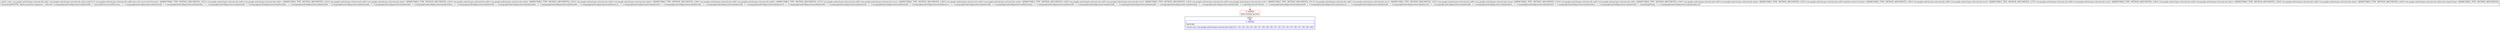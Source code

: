 digraph "CFG forcom.google.android.gms.internal.ads.zzbyr.zza(Lcom\/google\/android\/gms\/internal\/ads\/zzdtt;Lcom\/google\/android\/gms\/internal\/ads\/zzdtt;Lcom\/google\/android\/gms\/internal\/ads\/zzdtt;Lcom\/google\/android\/gms\/internal\/ads\/zzdtt;Lcom\/google\/android\/gms\/internal\/ads\/zzdtt;Lcom\/google\/android\/gms\/internal\/ads\/zzdtt;Lcom\/google\/android\/gms\/internal\/ads\/zzdtt;Lcom\/google\/android\/gms\/internal\/ads\/zzdtt;Lcom\/google\/android\/gms\/internal\/ads\/zzdtt;Lcom\/google\/android\/gms\/internal\/ads\/zzdtt;Lcom\/google\/android\/gms\/internal\/ads\/zzdtt;Lcom\/google\/android\/gms\/internal\/ads\/zzdtt;Lcom\/google\/android\/gms\/internal\/ads\/zzdtt;Lcom\/google\/android\/gms\/internal\/ads\/zzdtt;Lcom\/google\/android\/gms\/internal\/ads\/zzdtt;Lcom\/google\/android\/gms\/internal\/ads\/zzdtt;Lcom\/google\/android\/gms\/internal\/ads\/zzdtt;Lcom\/google\/android\/gms\/internal\/ads\/zzdtt;Lcom\/google\/android\/gms\/internal\/ads\/zzdtt;Lcom\/google\/android\/gms\/internal\/ads\/zzdtt;)Lcom\/google\/android\/gms\/internal\/ads\/zzbyr;" {
subgraph cluster_Region_1638283242 {
label = "R(1:1)";
node [shape=record,color=blue];
Node_1 [shape=record,label="{1\:\ 0x002d|RETURN\l|return new com.google.android.gms.internal.ads.zzbyr(r21, r22, r23, r24, r25, r26, r27, r28, r29, r30, r31, r32, r33, r34, r35, r36, r37, r38, r39, r40)\l}"];
}
Node_0 [shape=record,color=red,label="{0\:\ 0x0000|MTH_ENTER_BLOCK\l}"];
MethodNode[shape=record,label="{public static com.google.android.gms.internal.ads.zzbyr com.google.android.gms.internal.ads.zzbyr.zza((r21v0 com.google.android.gms.internal.ads.zzdtt\<java.util.concurrent.Executor\> A[IMMUTABLE_TYPE, METHOD_ARGUMENT]), (r22v0 com.google.android.gms.internal.ads.zzdtt\<com.google.android.gms.internal.ads.zzbys\> A[IMMUTABLE_TYPE, METHOD_ARGUMENT]), (r23v0 com.google.android.gms.internal.ads.zzdtt\<com.google.android.gms.internal.ads.zzbza\> A[IMMUTABLE_TYPE, METHOD_ARGUMENT]), (r24v0 com.google.android.gms.internal.ads.zzdtt\<com.google.android.gms.internal.ads.zzbzk\> A[IMMUTABLE_TYPE, METHOD_ARGUMENT]), (r25v0 com.google.android.gms.internal.ads.zzdtt\<com.google.android.gms.internal.ads.zzbyw\> A[IMMUTABLE_TYPE, METHOD_ARGUMENT]), (r26v0 com.google.android.gms.internal.ads.zzdtt\<com.google.android.gms.internal.ads.zzbzb\> A[IMMUTABLE_TYPE, METHOD_ARGUMENT]), (r27v0 com.google.android.gms.internal.ads.zzdtt\<com.google.android.gms.internal.ads.zzcca\> A[IMMUTABLE_TYPE, METHOD_ARGUMENT]), (r28v0 com.google.android.gms.internal.ads.zzdtt\<com.google.android.gms.internal.ads.zzcby\> A[IMMUTABLE_TYPE, METHOD_ARGUMENT]), (r29v0 com.google.android.gms.internal.ads.zzdtt\<com.google.android.gms.internal.ads.zzccf\> A[IMMUTABLE_TYPE, METHOD_ARGUMENT]), (r30v0 com.google.android.gms.internal.ads.zzdtt\<com.google.android.gms.internal.ads.zzcbv\> A[IMMUTABLE_TYPE, METHOD_ARGUMENT]), (r31v0 com.google.android.gms.internal.ads.zzdtt\<com.google.android.gms.internal.ads.zzccc\> A[IMMUTABLE_TYPE, METHOD_ARGUMENT]), (r32v0 com.google.android.gms.internal.ads.zzdtt\<com.google.android.gms.internal.ads.zzavg\> A[IMMUTABLE_TYPE, METHOD_ARGUMENT]), (r33v0 com.google.android.gms.internal.ads.zzdtt\<com.google.android.gms.internal.ads.zzdh\> A[IMMUTABLE_TYPE, METHOD_ARGUMENT]), (r34v0 com.google.android.gms.internal.ads.zzdtt\<com.google.android.gms.internal.ads.zzbaj\> A[IMMUTABLE_TYPE, METHOD_ARGUMENT]), (r35v0 com.google.android.gms.internal.ads.zzdtt\<android.content.Context\> A[IMMUTABLE_TYPE, METHOD_ARGUMENT]), (r36v0 com.google.android.gms.internal.ads.zzdtt\<com.google.android.gms.internal.ads.zzcxt\> A[IMMUTABLE_TYPE, METHOD_ARGUMENT]), (r37v0 com.google.android.gms.internal.ads.zzdtt\<com.google.android.gms.internal.ads.zzcxl\> A[IMMUTABLE_TYPE, METHOD_ARGUMENT]), (r38v0 com.google.android.gms.internal.ads.zzdtt\<com.google.android.gms.internal.ads.zzbrx\> A[IMMUTABLE_TYPE, METHOD_ARGUMENT]), (r39v0 com.google.android.gms.internal.ads.zzdtt\<com.google.android.gms.internal.ads.zzbsn\> A[IMMUTABLE_TYPE, METHOD_ARGUMENT]), (r40v0 com.google.android.gms.internal.ads.zzdtt\<java.lang.String\> A[IMMUTABLE_TYPE, METHOD_ARGUMENT]))  | Annotation[SYSTEM, dalvik.annotation.Signature, \{value=[(, Lcom\/google\/android\/gms\/internal\/ads\/zzdtt, \<, Ljava\/util\/concurrent\/Executor;, \>;, Lcom\/google\/android\/gms\/internal\/ads\/zzdtt, \<, Lcom\/google\/android\/gms\/internal\/ads\/zzbys;, \>;, Lcom\/google\/android\/gms\/internal\/ads\/zzdtt, \<, Lcom\/google\/android\/gms\/internal\/ads\/zzbza;, \>;, Lcom\/google\/android\/gms\/internal\/ads\/zzdtt, \<, Lcom\/google\/android\/gms\/internal\/ads\/zzbzk;, \>;, Lcom\/google\/android\/gms\/internal\/ads\/zzdtt, \<, Lcom\/google\/android\/gms\/internal\/ads\/zzbyw;, \>;, Lcom\/google\/android\/gms\/internal\/ads\/zzdtt, \<, Lcom\/google\/android\/gms\/internal\/ads\/zzbzb;, \>;, Lcom\/google\/android\/gms\/internal\/ads\/zzdtt, \<, Lcom\/google\/android\/gms\/internal\/ads\/zzcca;, \>;, Lcom\/google\/android\/gms\/internal\/ads\/zzdtt, \<, Lcom\/google\/android\/gms\/internal\/ads\/zzcby;, \>;, Lcom\/google\/android\/gms\/internal\/ads\/zzdtt, \<, Lcom\/google\/android\/gms\/internal\/ads\/zzccf;, \>;, Lcom\/google\/android\/gms\/internal\/ads\/zzdtt, \<, Lcom\/google\/android\/gms\/internal\/ads\/zzcbv;, \>;, Lcom\/google\/android\/gms\/internal\/ads\/zzdtt, \<, Lcom\/google\/android\/gms\/internal\/ads\/zzccc;, \>;, Lcom\/google\/android\/gms\/internal\/ads\/zzdtt, \<, Lcom\/google\/android\/gms\/internal\/ads\/zzavg;, \>;, Lcom\/google\/android\/gms\/internal\/ads\/zzdtt, \<, Lcom\/google\/android\/gms\/internal\/ads\/zzdh;, \>;, Lcom\/google\/android\/gms\/internal\/ads\/zzdtt, \<, Lcom\/google\/android\/gms\/internal\/ads\/zzbaj;, \>;, Lcom\/google\/android\/gms\/internal\/ads\/zzdtt, \<, Landroid\/content\/Context;, \>;, Lcom\/google\/android\/gms\/internal\/ads\/zzdtt, \<, Lcom\/google\/android\/gms\/internal\/ads\/zzcxt;, \>;, Lcom\/google\/android\/gms\/internal\/ads\/zzdtt, \<, Lcom\/google\/android\/gms\/internal\/ads\/zzcxl;, \>;, Lcom\/google\/android\/gms\/internal\/ads\/zzdtt, \<, Lcom\/google\/android\/gms\/internal\/ads\/zzbrx;, \>;, Lcom\/google\/android\/gms\/internal\/ads\/zzdtt, \<, Lcom\/google\/android\/gms\/internal\/ads\/zzbsn;, \>;, Lcom\/google\/android\/gms\/internal\/ads\/zzdtt, \<, Ljava\/lang\/String;, \>;), Lcom\/google\/android\/gms\/internal\/ads\/zzbyr;]\}]\l}"];
MethodNode -> Node_0;
Node_0 -> Node_1;
}

